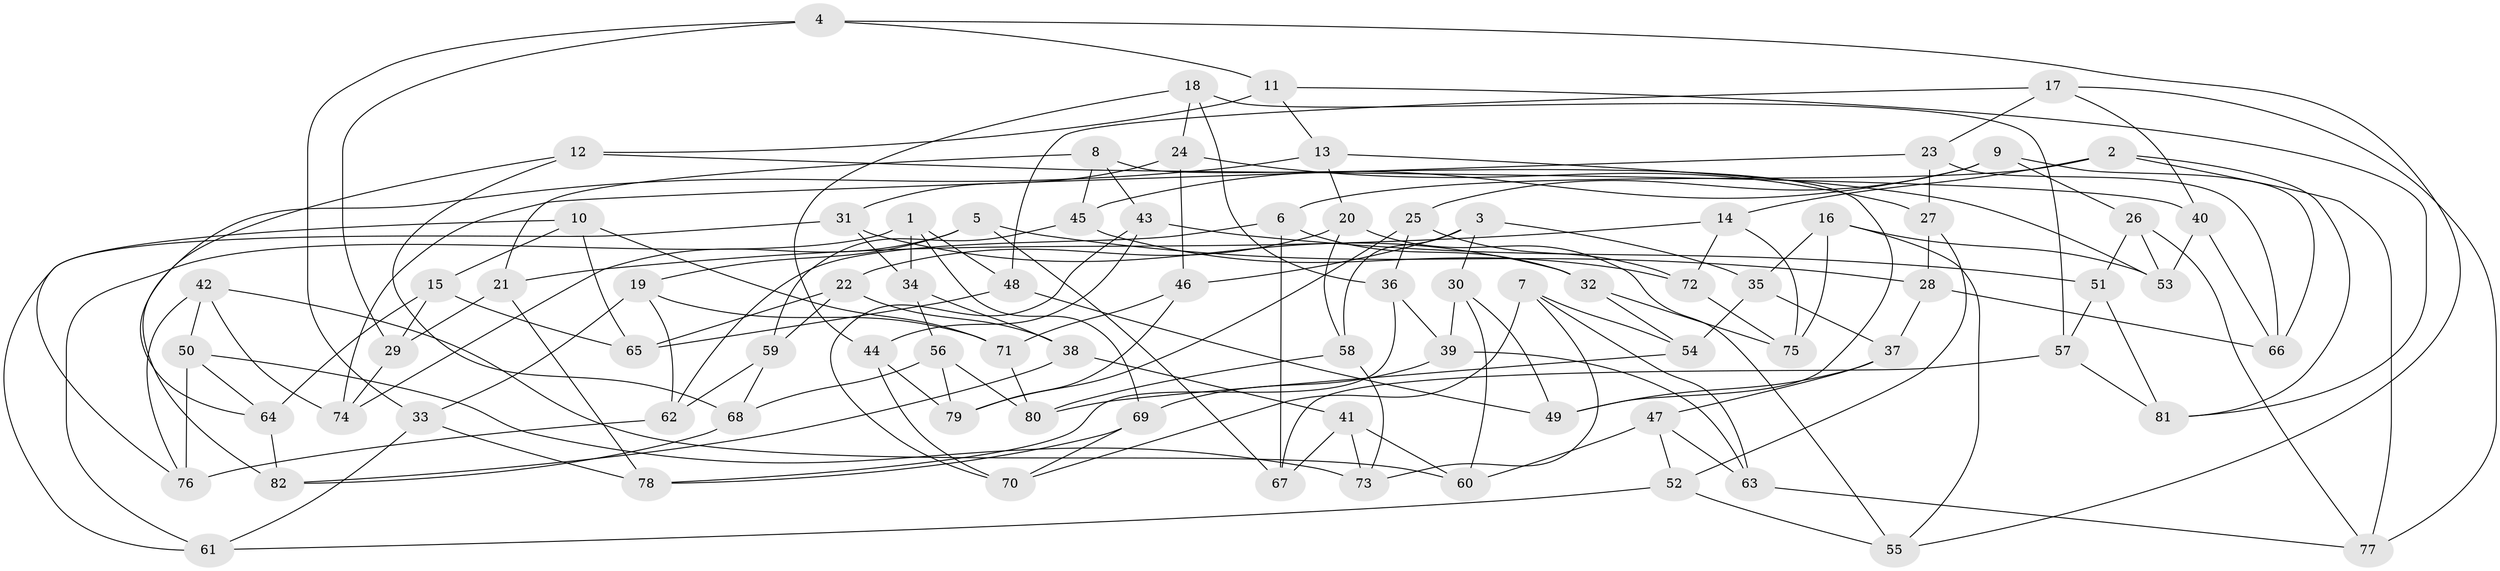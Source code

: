 // coarse degree distribution, {6: 0.5686274509803921, 4: 0.35294117647058826, 5: 0.0392156862745098, 3: 0.0392156862745098}
// Generated by graph-tools (version 1.1) at 2025/24/03/03/25 07:24:29]
// undirected, 82 vertices, 164 edges
graph export_dot {
graph [start="1"]
  node [color=gray90,style=filled];
  1;
  2;
  3;
  4;
  5;
  6;
  7;
  8;
  9;
  10;
  11;
  12;
  13;
  14;
  15;
  16;
  17;
  18;
  19;
  20;
  21;
  22;
  23;
  24;
  25;
  26;
  27;
  28;
  29;
  30;
  31;
  32;
  33;
  34;
  35;
  36;
  37;
  38;
  39;
  40;
  41;
  42;
  43;
  44;
  45;
  46;
  47;
  48;
  49;
  50;
  51;
  52;
  53;
  54;
  55;
  56;
  57;
  58;
  59;
  60;
  61;
  62;
  63;
  64;
  65;
  66;
  67;
  68;
  69;
  70;
  71;
  72;
  73;
  74;
  75;
  76;
  77;
  78;
  79;
  80;
  81;
  82;
  1 -- 61;
  1 -- 34;
  1 -- 48;
  1 -- 69;
  2 -- 6;
  2 -- 14;
  2 -- 77;
  2 -- 81;
  3 -- 35;
  3 -- 58;
  3 -- 46;
  3 -- 30;
  4 -- 55;
  4 -- 29;
  4 -- 33;
  4 -- 11;
  5 -- 74;
  5 -- 19;
  5 -- 28;
  5 -- 67;
  6 -- 32;
  6 -- 67;
  6 -- 62;
  7 -- 73;
  7 -- 54;
  7 -- 70;
  7 -- 63;
  8 -- 45;
  8 -- 49;
  8 -- 43;
  8 -- 21;
  9 -- 26;
  9 -- 66;
  9 -- 45;
  9 -- 25;
  10 -- 71;
  10 -- 65;
  10 -- 76;
  10 -- 15;
  11 -- 12;
  11 -- 13;
  11 -- 81;
  12 -- 68;
  12 -- 64;
  12 -- 40;
  13 -- 53;
  13 -- 20;
  13 -- 82;
  14 -- 72;
  14 -- 21;
  14 -- 75;
  15 -- 64;
  15 -- 29;
  15 -- 65;
  16 -- 55;
  16 -- 53;
  16 -- 35;
  16 -- 75;
  17 -- 77;
  17 -- 23;
  17 -- 48;
  17 -- 40;
  18 -- 36;
  18 -- 57;
  18 -- 24;
  18 -- 44;
  19 -- 71;
  19 -- 62;
  19 -- 33;
  20 -- 22;
  20 -- 55;
  20 -- 58;
  21 -- 29;
  21 -- 78;
  22 -- 59;
  22 -- 38;
  22 -- 65;
  23 -- 74;
  23 -- 66;
  23 -- 27;
  24 -- 46;
  24 -- 31;
  24 -- 27;
  25 -- 36;
  25 -- 79;
  25 -- 72;
  26 -- 77;
  26 -- 53;
  26 -- 51;
  27 -- 52;
  27 -- 28;
  28 -- 37;
  28 -- 66;
  29 -- 74;
  30 -- 39;
  30 -- 60;
  30 -- 49;
  31 -- 61;
  31 -- 32;
  31 -- 34;
  32 -- 75;
  32 -- 54;
  33 -- 78;
  33 -- 61;
  34 -- 56;
  34 -- 38;
  35 -- 54;
  35 -- 37;
  36 -- 78;
  36 -- 39;
  37 -- 49;
  37 -- 47;
  38 -- 41;
  38 -- 82;
  39 -- 69;
  39 -- 63;
  40 -- 53;
  40 -- 66;
  41 -- 73;
  41 -- 67;
  41 -- 60;
  42 -- 60;
  42 -- 50;
  42 -- 74;
  42 -- 76;
  43 -- 44;
  43 -- 51;
  43 -- 70;
  44 -- 79;
  44 -- 70;
  45 -- 59;
  45 -- 72;
  46 -- 79;
  46 -- 71;
  47 -- 60;
  47 -- 52;
  47 -- 63;
  48 -- 49;
  48 -- 65;
  50 -- 73;
  50 -- 76;
  50 -- 64;
  51 -- 81;
  51 -- 57;
  52 -- 61;
  52 -- 55;
  54 -- 80;
  56 -- 68;
  56 -- 79;
  56 -- 80;
  57 -- 67;
  57 -- 81;
  58 -- 80;
  58 -- 73;
  59 -- 68;
  59 -- 62;
  62 -- 76;
  63 -- 77;
  64 -- 82;
  68 -- 82;
  69 -- 70;
  69 -- 78;
  71 -- 80;
  72 -- 75;
}
